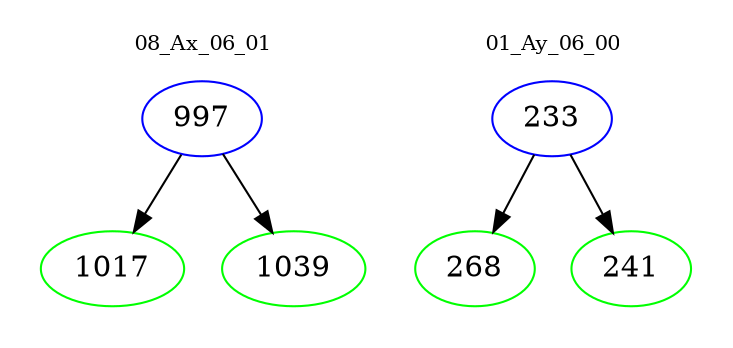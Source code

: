 digraph{
subgraph cluster_0 {
color = white
label = "08_Ax_06_01";
fontsize=10;
T0_997 [label="997", color="blue"]
T0_997 -> T0_1017 [color="black"]
T0_1017 [label="1017", color="green"]
T0_997 -> T0_1039 [color="black"]
T0_1039 [label="1039", color="green"]
}
subgraph cluster_1 {
color = white
label = "01_Ay_06_00";
fontsize=10;
T1_233 [label="233", color="blue"]
T1_233 -> T1_268 [color="black"]
T1_268 [label="268", color="green"]
T1_233 -> T1_241 [color="black"]
T1_241 [label="241", color="green"]
}
}
